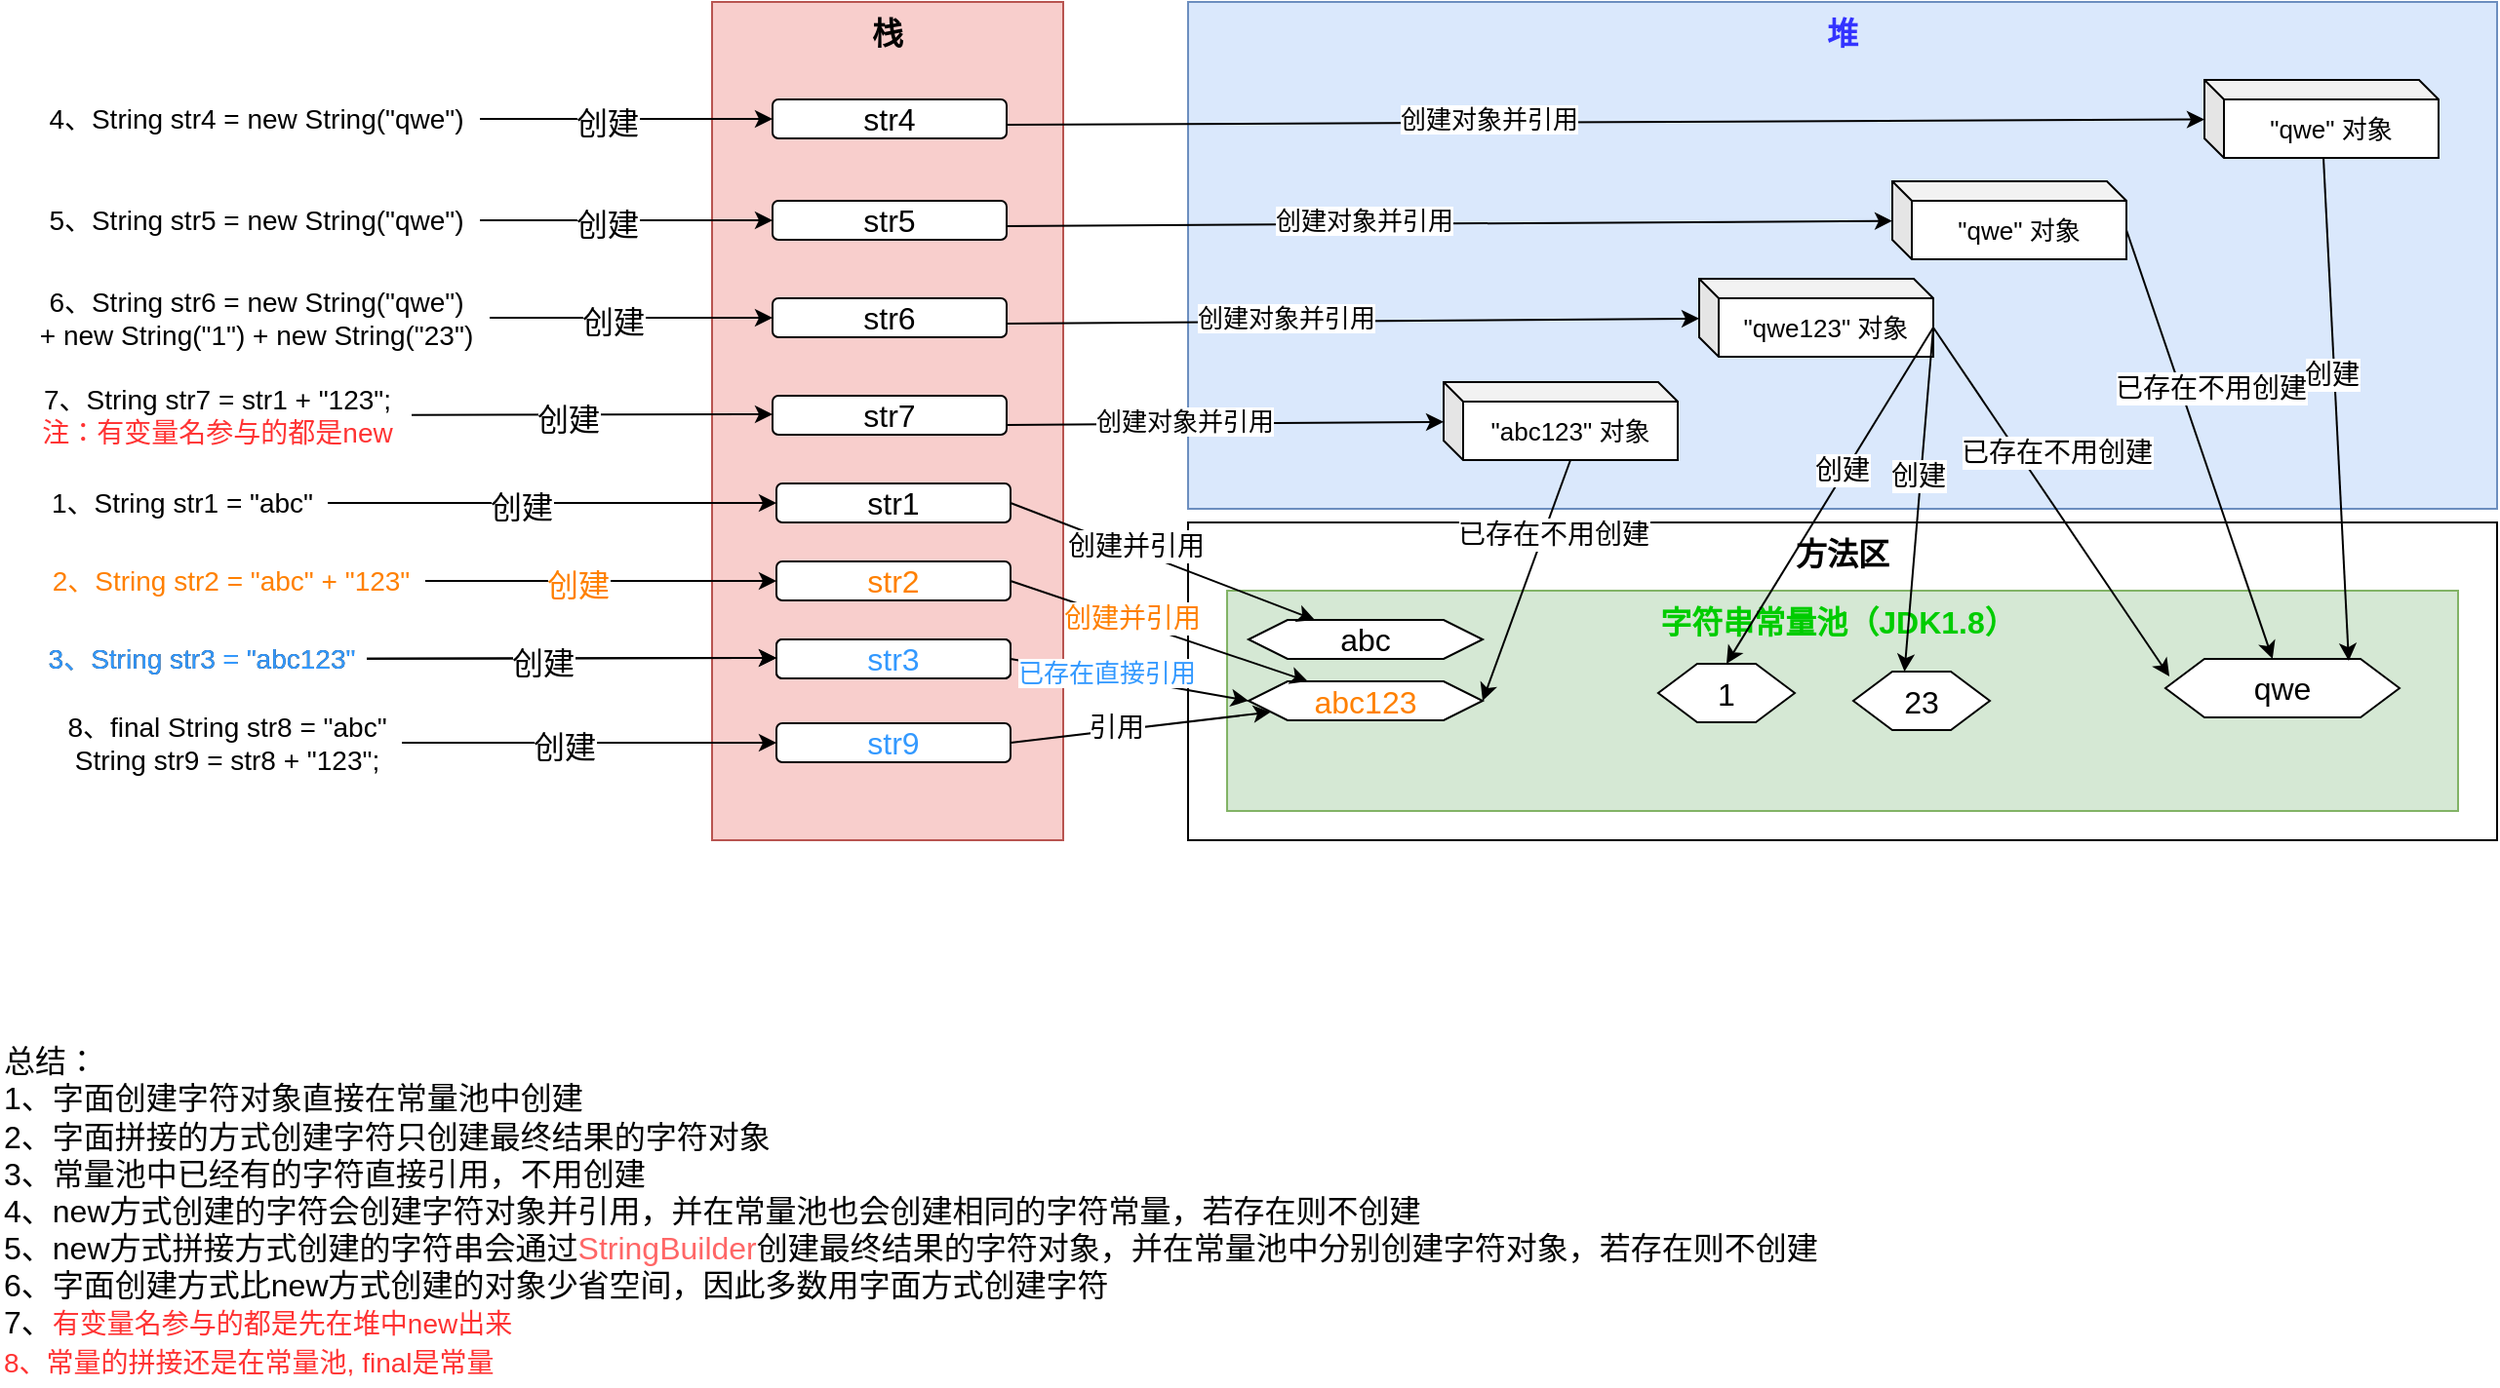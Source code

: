 <mxfile version="13.6.10" type="github">
  <diagram id="ncnsrwpVO72hItX7OUJh" name="String字符串创建">
    <mxGraphModel dx="2274" dy="762" grid="1" gridSize="10" guides="1" tooltips="1" connect="1" arrows="1" fold="1" page="1" pageScale="1" pageWidth="827" pageHeight="1169" math="0" shadow="0">
      <root>
        <mxCell id="0" />
        <mxCell id="1" parent="0" />
        <mxCell id="b4XtInaoXHlMPT_Rdzl1-1" value="栈" style="rounded=0;whiteSpace=wrap;html=1;align=center;verticalAlign=top;fontSize=16;fontStyle=1;fillColor=#f8cecc;strokeColor=#b85450;" parent="1" vertex="1">
          <mxGeometry x="-305" y="70" width="180" height="430" as="geometry" />
        </mxCell>
        <mxCell id="b4XtInaoXHlMPT_Rdzl1-2" value="&lt;font color=&quot;#3333ff&quot;&gt;堆&lt;/font&gt;" style="rounded=0;whiteSpace=wrap;html=1;align=center;verticalAlign=top;fontSize=16;fontStyle=1;fillColor=#dae8fc;strokeColor=#6c8ebf;" parent="1" vertex="1">
          <mxGeometry x="-61" y="70" width="671" height="260" as="geometry" />
        </mxCell>
        <mxCell id="b4XtInaoXHlMPT_Rdzl1-3" value="&lt;font color=&quot;#000000&quot;&gt;1、String str1 = &quot;abc&quot;&lt;/font&gt;" style="text;html=1;align=center;verticalAlign=middle;resizable=0;points=[];autosize=1;fontSize=14;fontColor=#FF3333;" parent="1" vertex="1">
          <mxGeometry x="-652" y="317" width="150" height="20" as="geometry" />
        </mxCell>
        <mxCell id="b4XtInaoXHlMPT_Rdzl1-4" value="方法区" style="rounded=0;whiteSpace=wrap;html=1;align=center;verticalAlign=top;fontSize=16;fontStyle=1" parent="1" vertex="1">
          <mxGeometry x="-61" y="337" width="671" height="163" as="geometry" />
        </mxCell>
        <mxCell id="b4XtInaoXHlMPT_Rdzl1-5" value="&lt;font color=&quot;#00cc00&quot;&gt;字符串常量池（JDK1.8）&amp;nbsp;&lt;/font&gt;" style="rounded=0;whiteSpace=wrap;html=1;align=center;verticalAlign=top;fontSize=16;fontStyle=1;fillColor=#d5e8d4;strokeColor=#82b366;" parent="1" vertex="1">
          <mxGeometry x="-41" y="372" width="631" height="113" as="geometry" />
        </mxCell>
        <mxCell id="b4XtInaoXHlMPT_Rdzl1-6" value="" style="endArrow=classic;html=1;fontSize=16;" parent="1" source="b4XtInaoXHlMPT_Rdzl1-3" target="b4XtInaoXHlMPT_Rdzl1-9" edge="1">
          <mxGeometry width="50" height="50" relative="1" as="geometry">
            <mxPoint x="28" y="227" as="sourcePoint" />
            <mxPoint x="78" y="177" as="targetPoint" />
          </mxGeometry>
        </mxCell>
        <mxCell id="b4XtInaoXHlMPT_Rdzl1-11" value="创建" style="edgeLabel;html=1;align=center;verticalAlign=middle;resizable=0;points=[];fontSize=16;" parent="b4XtInaoXHlMPT_Rdzl1-6" vertex="1" connectable="0">
          <mxGeometry x="-0.141" y="-2" relative="1" as="geometry">
            <mxPoint as="offset" />
          </mxGeometry>
        </mxCell>
        <mxCell id="b4XtInaoXHlMPT_Rdzl1-9" value="str1" style="rounded=1;whiteSpace=wrap;html=1;fontSize=16;align=center;" parent="1" vertex="1">
          <mxGeometry x="-272" y="317" width="120" height="20" as="geometry" />
        </mxCell>
        <mxCell id="b4XtInaoXHlMPT_Rdzl1-12" value="&lt;font&gt;2、String str2 = &quot;abc&quot; + &quot;123&quot;&lt;/font&gt;" style="text;html=1;align=center;verticalAlign=middle;resizable=0;points=[];autosize=1;fontSize=14;fontColor=#FF8000;" parent="1" vertex="1">
          <mxGeometry x="-652" y="357" width="200" height="20" as="geometry" />
        </mxCell>
        <mxCell id="b4XtInaoXHlMPT_Rdzl1-14" value="str2" style="rounded=1;whiteSpace=wrap;html=1;fontSize=16;align=center;fontColor=#FF8000;" parent="1" vertex="1">
          <mxGeometry x="-272" y="357" width="120" height="20" as="geometry" />
        </mxCell>
        <mxCell id="b4XtInaoXHlMPT_Rdzl1-17" value="abc" style="shape=hexagon;perimeter=hexagonPerimeter2;whiteSpace=wrap;html=1;fixedSize=1;fontSize=16;fontColor=#000000;align=center;" parent="1" vertex="1">
          <mxGeometry x="-30" y="387" width="120" height="20" as="geometry" />
        </mxCell>
        <mxCell id="b4XtInaoXHlMPT_Rdzl1-18" value="abc123" style="shape=hexagon;perimeter=hexagonPerimeter2;whiteSpace=wrap;html=1;fixedSize=1;fontSize=16;align=center;fontColor=#FF8000;" parent="1" vertex="1">
          <mxGeometry x="-30" y="418.5" width="120" height="20" as="geometry" />
        </mxCell>
        <mxCell id="b4XtInaoXHlMPT_Rdzl1-19" value="" style="endArrow=classic;html=1;fontSize=16;entryX=0;entryY=0.5;entryDx=0;entryDy=0;fontColor=#FF8000;" parent="1" source="b4XtInaoXHlMPT_Rdzl1-12" target="b4XtInaoXHlMPT_Rdzl1-14" edge="1">
          <mxGeometry width="50" height="50" relative="1" as="geometry">
            <mxPoint x="-462" y="407" as="sourcePoint" />
            <mxPoint x="-292" y="407" as="targetPoint" />
          </mxGeometry>
        </mxCell>
        <mxCell id="b4XtInaoXHlMPT_Rdzl1-20" value="创建" style="edgeLabel;html=1;align=center;verticalAlign=middle;resizable=0;points=[];fontSize=16;fontColor=#FF8000;" parent="b4XtInaoXHlMPT_Rdzl1-19" vertex="1" connectable="0">
          <mxGeometry x="-0.141" y="-2" relative="1" as="geometry">
            <mxPoint as="offset" />
          </mxGeometry>
        </mxCell>
        <mxCell id="b4XtInaoXHlMPT_Rdzl1-23" value="&lt;font color=&quot;#000000&quot;&gt;4、String str4 = new String(&quot;qwe&quot;)&lt;/font&gt;" style="text;html=1;align=center;verticalAlign=middle;resizable=0;points=[];autosize=1;fontSize=14;fontColor=#FF3333;" parent="1" vertex="1">
          <mxGeometry x="-654" y="120" width="230" height="20" as="geometry" />
        </mxCell>
        <mxCell id="b4XtInaoXHlMPT_Rdzl1-24" value="str3" style="rounded=1;whiteSpace=wrap;html=1;fontSize=16;align=center;" parent="1" vertex="1">
          <mxGeometry x="-272" y="397" width="120" height="20" as="geometry" />
        </mxCell>
        <mxCell id="b4XtInaoXHlMPT_Rdzl1-25" value="qwe" style="shape=hexagon;perimeter=hexagonPerimeter2;whiteSpace=wrap;html=1;fixedSize=1;fontSize=16;fontColor=#000000;align=center;" parent="1" vertex="1">
          <mxGeometry x="440" y="407" width="120" height="30" as="geometry" />
        </mxCell>
        <mxCell id="b4XtInaoXHlMPT_Rdzl1-27" value="&lt;font color=&quot;#000000&quot;&gt;3、String str3 = &quot;abc123&quot;&lt;/font&gt;" style="text;html=1;align=center;verticalAlign=middle;resizable=0;points=[];autosize=1;fontSize=14;fontColor=#FF3333;" parent="1" vertex="1">
          <mxGeometry x="-652" y="397" width="170" height="20" as="geometry" />
        </mxCell>
        <mxCell id="b4XtInaoXHlMPT_Rdzl1-28" value="" style="endArrow=classic;html=1;fontSize=16;entryX=0;entryY=0.5;entryDx=0;entryDy=0;" parent="1" source="b4XtInaoXHlMPT_Rdzl1-27" edge="1">
          <mxGeometry width="50" height="50" relative="1" as="geometry">
            <mxPoint x="-447" y="406.5" as="sourcePoint" />
            <mxPoint x="-272" y="406.5" as="targetPoint" />
          </mxGeometry>
        </mxCell>
        <mxCell id="b4XtInaoXHlMPT_Rdzl1-29" value="创建" style="edgeLabel;html=1;align=center;verticalAlign=middle;resizable=0;points=[];fontSize=16;" parent="b4XtInaoXHlMPT_Rdzl1-28" vertex="1" connectable="0">
          <mxGeometry x="-0.141" y="-2" relative="1" as="geometry">
            <mxPoint as="offset" />
          </mxGeometry>
        </mxCell>
        <mxCell id="b4XtInaoXHlMPT_Rdzl1-30" value="" style="endArrow=classic;html=1;fontSize=16;entryX=0;entryY=0.5;entryDx=0;entryDy=0;exitX=1;exitY=0.5;exitDx=0;exitDy=0;fontColor=#3399FF;" parent="1" source="b4XtInaoXHlMPT_Rdzl1-24" target="b4XtInaoXHlMPT_Rdzl1-18" edge="1">
          <mxGeometry width="50" height="50" relative="1" as="geometry">
            <mxPoint x="-144" y="21.5" as="sourcePoint" />
            <mxPoint x="-14" y="22" as="targetPoint" />
          </mxGeometry>
        </mxCell>
        <mxCell id="b4XtInaoXHlMPT_Rdzl1-31" value="已存在直接引用" style="edgeLabel;html=1;align=center;verticalAlign=middle;resizable=0;points=[];fontSize=13;fontColor=#3399FF;" parent="b4XtInaoXHlMPT_Rdzl1-30" vertex="1" connectable="0">
          <mxGeometry x="-0.2" y="2" relative="1" as="geometry">
            <mxPoint as="offset" />
          </mxGeometry>
        </mxCell>
        <mxCell id="b4XtInaoXHlMPT_Rdzl1-33" value="" style="endArrow=classic;html=1;fontSize=16;fontColor=#FF3333;exitX=1;exitY=0.5;exitDx=0;exitDy=0;" parent="1" target="b4XtInaoXHlMPT_Rdzl1-17" edge="1" source="b4XtInaoXHlMPT_Rdzl1-9">
          <mxGeometry width="50" height="50" relative="1" as="geometry">
            <mxPoint x="-154" y="-28.5" as="sourcePoint" />
            <mxPoint x="-24" y="-28" as="targetPoint" />
          </mxGeometry>
        </mxCell>
        <mxCell id="b4XtInaoXHlMPT_Rdzl1-34" value="创建并引用" style="edgeLabel;html=1;align=center;verticalAlign=middle;resizable=0;points=[];fontSize=14;fontColor=#000000;" parent="b4XtInaoXHlMPT_Rdzl1-33" vertex="1" connectable="0">
          <mxGeometry x="-0.2" y="2" relative="1" as="geometry">
            <mxPoint as="offset" />
          </mxGeometry>
        </mxCell>
        <mxCell id="b4XtInaoXHlMPT_Rdzl1-35" value="" style="endArrow=classic;html=1;fontSize=16;fontColor=#FF8000;exitX=1;exitY=0.5;exitDx=0;exitDy=0;" parent="1" target="b4XtInaoXHlMPT_Rdzl1-18" edge="1" source="b4XtInaoXHlMPT_Rdzl1-14">
          <mxGeometry width="50" height="50" relative="1" as="geometry">
            <mxPoint x="-154" y="11.5" as="sourcePoint" />
            <mxPoint x="-24" y="12" as="targetPoint" />
          </mxGeometry>
        </mxCell>
        <mxCell id="b4XtInaoXHlMPT_Rdzl1-36" value="创建并引用" style="edgeLabel;html=1;align=center;verticalAlign=middle;resizable=0;points=[];fontSize=14;fontColor=#FF8000;" parent="b4XtInaoXHlMPT_Rdzl1-35" vertex="1" connectable="0">
          <mxGeometry x="-0.2" y="2" relative="1" as="geometry">
            <mxPoint as="offset" />
          </mxGeometry>
        </mxCell>
        <mxCell id="b4XtInaoXHlMPT_Rdzl1-37" value="str4" style="rounded=1;whiteSpace=wrap;html=1;fontSize=16;align=center;" parent="1" vertex="1">
          <mxGeometry x="-274" y="120" width="120" height="20" as="geometry" />
        </mxCell>
        <mxCell id="b4XtInaoXHlMPT_Rdzl1-38" value="" style="endArrow=classic;html=1;fontSize=16;" parent="1" source="b4XtInaoXHlMPT_Rdzl1-23" edge="1">
          <mxGeometry width="50" height="50" relative="1" as="geometry">
            <mxPoint x="-419" y="130.364" as="sourcePoint" />
            <mxPoint x="-274" y="130" as="targetPoint" />
          </mxGeometry>
        </mxCell>
        <mxCell id="b4XtInaoXHlMPT_Rdzl1-39" value="创建" style="edgeLabel;html=1;align=center;verticalAlign=middle;resizable=0;points=[];fontSize=16;" parent="b4XtInaoXHlMPT_Rdzl1-38" vertex="1" connectable="0">
          <mxGeometry x="-0.141" y="-2" relative="1" as="geometry">
            <mxPoint as="offset" />
          </mxGeometry>
        </mxCell>
        <mxCell id="b4XtInaoXHlMPT_Rdzl1-40" value="&quot;qwe&quot; 对象" style="shape=cube;whiteSpace=wrap;html=1;boundedLbl=1;backgroundOutline=1;darkOpacity=0.05;darkOpacity2=0.1;fontSize=13;fontColor=#000000;align=center;size=10;" parent="1" vertex="1">
          <mxGeometry x="460" y="110" width="120" height="40" as="geometry" />
        </mxCell>
        <mxCell id="b4XtInaoXHlMPT_Rdzl1-41" value="" style="endArrow=classic;html=1;fontSize=16;fontColor=#FF3333;" parent="1" target="b4XtInaoXHlMPT_Rdzl1-40" edge="1">
          <mxGeometry width="50" height="50" relative="1" as="geometry">
            <mxPoint x="-154" y="133" as="sourcePoint" />
            <mxPoint x="-44" y="92" as="targetPoint" />
          </mxGeometry>
        </mxCell>
        <mxCell id="b4XtInaoXHlMPT_Rdzl1-42" value="创建对象并引用" style="edgeLabel;html=1;align=center;verticalAlign=middle;resizable=0;points=[];fontSize=13;fontColor=#000000;" parent="b4XtInaoXHlMPT_Rdzl1-41" vertex="1" connectable="0">
          <mxGeometry x="-0.2" y="2" relative="1" as="geometry">
            <mxPoint x="1" as="offset" />
          </mxGeometry>
        </mxCell>
        <mxCell id="b4XtInaoXHlMPT_Rdzl1-43" value="" style="endArrow=classic;html=1;fontSize=16;entryX=0.783;entryY=0.033;entryDx=0;entryDy=0;entryPerimeter=0;" parent="1" source="b4XtInaoXHlMPT_Rdzl1-40" target="b4XtInaoXHlMPT_Rdzl1-25" edge="1">
          <mxGeometry width="50" height="50" relative="1" as="geometry">
            <mxPoint x="-43" y="92" as="sourcePoint" />
            <mxPoint x="102" y="92" as="targetPoint" />
          </mxGeometry>
        </mxCell>
        <mxCell id="b4XtInaoXHlMPT_Rdzl1-44" value="创建" style="edgeLabel;html=1;align=center;verticalAlign=middle;resizable=0;points=[];fontSize=14;" parent="b4XtInaoXHlMPT_Rdzl1-43" vertex="1" connectable="0">
          <mxGeometry x="-0.141" y="-2" relative="1" as="geometry">
            <mxPoint as="offset" />
          </mxGeometry>
        </mxCell>
        <mxCell id="b4XtInaoXHlMPT_Rdzl1-45" value="&lt;font color=&quot;#000000&quot;&gt;5、String str5 = new String(&quot;qwe&quot;)&lt;/font&gt;" style="text;html=1;align=center;verticalAlign=middle;resizable=0;points=[];autosize=1;fontSize=14;fontColor=#FF3333;" parent="1" vertex="1">
          <mxGeometry x="-654" y="172" width="230" height="20" as="geometry" />
        </mxCell>
        <mxCell id="b4XtInaoXHlMPT_Rdzl1-46" value="str5" style="rounded=1;whiteSpace=wrap;html=1;fontSize=16;align=center;" parent="1" vertex="1">
          <mxGeometry x="-274" y="172" width="120" height="20" as="geometry" />
        </mxCell>
        <mxCell id="b4XtInaoXHlMPT_Rdzl1-47" value="" style="endArrow=classic;html=1;fontSize=16;" parent="1" source="b4XtInaoXHlMPT_Rdzl1-45" edge="1">
          <mxGeometry width="50" height="50" relative="1" as="geometry">
            <mxPoint x="-419" y="182.364" as="sourcePoint" />
            <mxPoint x="-274" y="182" as="targetPoint" />
          </mxGeometry>
        </mxCell>
        <mxCell id="b4XtInaoXHlMPT_Rdzl1-48" value="创建" style="edgeLabel;html=1;align=center;verticalAlign=middle;resizable=0;points=[];fontSize=16;" parent="b4XtInaoXHlMPT_Rdzl1-47" vertex="1" connectable="0">
          <mxGeometry x="-0.141" y="-2" relative="1" as="geometry">
            <mxPoint as="offset" />
          </mxGeometry>
        </mxCell>
        <mxCell id="b4XtInaoXHlMPT_Rdzl1-49" value="&quot;qwe&quot; 对象" style="shape=cube;whiteSpace=wrap;html=1;boundedLbl=1;backgroundOutline=1;darkOpacity=0.05;darkOpacity2=0.1;fontSize=13;fontColor=#000000;align=center;size=10;" parent="1" vertex="1">
          <mxGeometry x="300" y="162" width="120" height="40" as="geometry" />
        </mxCell>
        <mxCell id="b4XtInaoXHlMPT_Rdzl1-50" value="" style="endArrow=classic;html=1;fontSize=16;fontColor=#FF3333;" parent="1" target="b4XtInaoXHlMPT_Rdzl1-49" edge="1">
          <mxGeometry width="50" height="50" relative="1" as="geometry">
            <mxPoint x="-154" y="185" as="sourcePoint" />
            <mxPoint x="-44" y="144" as="targetPoint" />
          </mxGeometry>
        </mxCell>
        <mxCell id="b4XtInaoXHlMPT_Rdzl1-51" value="创建对象并引用" style="edgeLabel;html=1;align=center;verticalAlign=middle;resizable=0;points=[];fontSize=13;fontColor=#000000;" parent="b4XtInaoXHlMPT_Rdzl1-50" vertex="1" connectable="0">
          <mxGeometry x="-0.2" y="2" relative="1" as="geometry">
            <mxPoint x="1" as="offset" />
          </mxGeometry>
        </mxCell>
        <mxCell id="b4XtInaoXHlMPT_Rdzl1-52" value="" style="endArrow=classic;html=1;fontSize=16;exitX=0;exitY=0;exitDx=120;exitDy=25;exitPerimeter=0;" parent="1" source="b4XtInaoXHlMPT_Rdzl1-49" target="b4XtInaoXHlMPT_Rdzl1-25" edge="1">
          <mxGeometry width="50" height="50" relative="1" as="geometry">
            <mxPoint x="88.529" y="120" as="sourcePoint" />
            <mxPoint x="181" y="72" as="targetPoint" />
          </mxGeometry>
        </mxCell>
        <mxCell id="b4XtInaoXHlMPT_Rdzl1-53" value="已存在不用创建" style="edgeLabel;html=1;align=center;verticalAlign=middle;resizable=0;points=[];fontSize=14;" parent="b4XtInaoXHlMPT_Rdzl1-52" vertex="1" connectable="0">
          <mxGeometry x="-0.141" y="-2" relative="1" as="geometry">
            <mxPoint x="11.93" y="-14.19" as="offset" />
          </mxGeometry>
        </mxCell>
        <mxCell id="b4XtInaoXHlMPT_Rdzl1-54" value="&lt;font color=&quot;#000000&quot;&gt;6、String str6 = new String(&quot;qwe&quot;) &lt;br&gt;+&amp;nbsp;new String(&quot;1&quot;) + new String(&quot;23&quot;)&lt;/font&gt;" style="text;html=1;align=center;verticalAlign=middle;resizable=0;points=[];autosize=1;fontSize=14;fontColor=#FF3333;" parent="1" vertex="1">
          <mxGeometry x="-659" y="212" width="240" height="40" as="geometry" />
        </mxCell>
        <mxCell id="b4XtInaoXHlMPT_Rdzl1-55" value="str6" style="rounded=1;whiteSpace=wrap;html=1;fontSize=16;align=center;" parent="1" vertex="1">
          <mxGeometry x="-274" y="222" width="120" height="20" as="geometry" />
        </mxCell>
        <mxCell id="b4XtInaoXHlMPT_Rdzl1-56" value="" style="endArrow=classic;html=1;fontSize=16;" parent="1" source="b4XtInaoXHlMPT_Rdzl1-54" edge="1">
          <mxGeometry width="50" height="50" relative="1" as="geometry">
            <mxPoint x="-419" y="232.364" as="sourcePoint" />
            <mxPoint x="-274" y="232" as="targetPoint" />
          </mxGeometry>
        </mxCell>
        <mxCell id="b4XtInaoXHlMPT_Rdzl1-57" value="创建" style="edgeLabel;html=1;align=center;verticalAlign=middle;resizable=0;points=[];fontSize=16;" parent="b4XtInaoXHlMPT_Rdzl1-56" vertex="1" connectable="0">
          <mxGeometry x="-0.141" y="-2" relative="1" as="geometry">
            <mxPoint as="offset" />
          </mxGeometry>
        </mxCell>
        <mxCell id="b4XtInaoXHlMPT_Rdzl1-58" value="&quot;qwe123&quot; 对象" style="shape=cube;whiteSpace=wrap;html=1;boundedLbl=1;backgroundOutline=1;darkOpacity=0.05;darkOpacity2=0.1;fontSize=13;fontColor=#000000;align=center;size=10;" parent="1" vertex="1">
          <mxGeometry x="201" y="212" width="120" height="40" as="geometry" />
        </mxCell>
        <mxCell id="b4XtInaoXHlMPT_Rdzl1-59" value="" style="endArrow=classic;html=1;fontSize=16;fontColor=#FF3333;" parent="1" target="b4XtInaoXHlMPT_Rdzl1-58" edge="1">
          <mxGeometry width="50" height="50" relative="1" as="geometry">
            <mxPoint x="-154" y="235" as="sourcePoint" />
            <mxPoint x="-44" y="194" as="targetPoint" />
          </mxGeometry>
        </mxCell>
        <mxCell id="b4XtInaoXHlMPT_Rdzl1-60" value="创建对象并引用" style="edgeLabel;html=1;align=center;verticalAlign=middle;resizable=0;points=[];fontSize=13;fontColor=#000000;" parent="b4XtInaoXHlMPT_Rdzl1-59" vertex="1" connectable="0">
          <mxGeometry x="-0.2" y="2" relative="1" as="geometry">
            <mxPoint x="1" as="offset" />
          </mxGeometry>
        </mxCell>
        <mxCell id="b4XtInaoXHlMPT_Rdzl1-63" value="1" style="shape=hexagon;perimeter=hexagonPerimeter2;whiteSpace=wrap;html=1;fixedSize=1;fontSize=16;fontColor=#000000;align=center;" parent="1" vertex="1">
          <mxGeometry x="180" y="409.5" width="70" height="30" as="geometry" />
        </mxCell>
        <mxCell id="b4XtInaoXHlMPT_Rdzl1-64" value="23" style="shape=hexagon;perimeter=hexagonPerimeter2;whiteSpace=wrap;html=1;fixedSize=1;fontSize=16;fontColor=#000000;align=center;" parent="1" vertex="1">
          <mxGeometry x="280" y="413.5" width="70" height="30" as="geometry" />
        </mxCell>
        <mxCell id="b4XtInaoXHlMPT_Rdzl1-65" value="" style="endArrow=classic;html=1;fontSize=16;entryX=0.5;entryY=0;entryDx=0;entryDy=0;exitX=0;exitY=0;exitDx=120;exitDy=25;exitPerimeter=0;" parent="1" source="b4XtInaoXHlMPT_Rdzl1-58" target="b4XtInaoXHlMPT_Rdzl1-63" edge="1">
          <mxGeometry width="50" height="50" relative="1" as="geometry">
            <mxPoint x="90" y="120" as="sourcePoint" />
            <mxPoint x="166" y="82" as="targetPoint" />
          </mxGeometry>
        </mxCell>
        <mxCell id="b4XtInaoXHlMPT_Rdzl1-66" value="创建" style="edgeLabel;html=1;align=center;verticalAlign=middle;resizable=0;points=[];fontSize=14;" parent="b4XtInaoXHlMPT_Rdzl1-65" vertex="1" connectable="0">
          <mxGeometry x="-0.141" y="-2" relative="1" as="geometry">
            <mxPoint as="offset" />
          </mxGeometry>
        </mxCell>
        <mxCell id="b4XtInaoXHlMPT_Rdzl1-67" value="" style="endArrow=classic;html=1;fontSize=16;entryX=0.375;entryY=0;entryDx=0;entryDy=0;exitX=0;exitY=0;exitDx=120;exitDy=25;exitPerimeter=0;" parent="1" source="b4XtInaoXHlMPT_Rdzl1-58" target="b4XtInaoXHlMPT_Rdzl1-64" edge="1">
          <mxGeometry width="50" height="50" relative="1" as="geometry">
            <mxPoint x="110" y="247" as="sourcePoint" />
            <mxPoint x="271" y="82" as="targetPoint" />
          </mxGeometry>
        </mxCell>
        <mxCell id="b4XtInaoXHlMPT_Rdzl1-68" value="创建" style="edgeLabel;html=1;align=center;verticalAlign=middle;resizable=0;points=[];fontSize=14;" parent="b4XtInaoXHlMPT_Rdzl1-67" vertex="1" connectable="0">
          <mxGeometry x="-0.141" y="-2" relative="1" as="geometry">
            <mxPoint as="offset" />
          </mxGeometry>
        </mxCell>
        <mxCell id="b4XtInaoXHlMPT_Rdzl1-69" value="总结：&lt;br style=&quot;font-size: 16px&quot;&gt;1、字面创建字符对象直接在常量池中创建&lt;br style=&quot;font-size: 16px&quot;&gt;2、字面拼接的方式创建字符只创建最终结果的字符对象&lt;br style=&quot;font-size: 16px&quot;&gt;3、常量池中已经有的字符直接引用，不用创建&lt;br style=&quot;font-size: 16px&quot;&gt;4、new方式创建的字符会创建字符对象并引用，并在常量池也会创建相同的字符常量，若存在则不创建&lt;br style=&quot;font-size: 16px&quot;&gt;5、new方式拼接方式创建的字符串会通过&lt;font color=&quot;#ff6666&quot;&gt;StringBuilder&lt;/font&gt;创建最终结果的字符对象，并在常量池中分别创建字符对象，若存在则不创建&lt;br style=&quot;font-size: 16px&quot;&gt;6、字面创建方式比new方式创建的对象少省空间，因此多数用字面方式创建字符&lt;br&gt;7、&lt;span style=&quot;color: rgb(255 , 51 , 51) ; font-size: 14px ; text-align: center&quot;&gt;有变量名参与的都是先在堆中new出来&lt;br&gt;8、常量的拼接还是在常量池, final是常量&lt;br&gt;&lt;/span&gt;" style="text;html=1;align=left;verticalAlign=middle;resizable=0;points=[];autosize=1;fontSize=16;fontColor=#000000;" parent="1" vertex="1">
          <mxGeometry x="-670" y="600" width="950" height="180" as="geometry" />
        </mxCell>
        <mxCell id="b4XtInaoXHlMPT_Rdzl1-70" value="str3" style="rounded=1;whiteSpace=wrap;html=1;fontSize=16;align=center;fontColor=#3399FF;" parent="1" vertex="1">
          <mxGeometry x="-272" y="397" width="120" height="20" as="geometry" />
        </mxCell>
        <mxCell id="b4XtInaoXHlMPT_Rdzl1-71" value="&lt;font&gt;3、String str3 = &quot;abc123&quot;&lt;/font&gt;" style="text;html=1;align=center;verticalAlign=middle;resizable=0;points=[];autosize=1;fontSize=14;fontColor=#3399FF;" parent="1" vertex="1">
          <mxGeometry x="-652" y="397" width="170" height="20" as="geometry" />
        </mxCell>
        <mxCell id="b4XtInaoXHlMPT_Rdzl1-72" value="" style="endArrow=classic;html=1;fontSize=16;entryX=0;entryY=0.5;entryDx=0;entryDy=0;fontColor=#3399FF;" parent="1" source="b4XtInaoXHlMPT_Rdzl1-71" edge="1">
          <mxGeometry width="50" height="50" relative="1" as="geometry">
            <mxPoint x="-447" y="406.5" as="sourcePoint" />
            <mxPoint x="-272" y="406.5" as="targetPoint" />
          </mxGeometry>
        </mxCell>
        <mxCell id="b4XtInaoXHlMPT_Rdzl1-73" value="创建" style="edgeLabel;html=1;align=center;verticalAlign=middle;resizable=0;points=[];fontSize=16;" parent="b4XtInaoXHlMPT_Rdzl1-72" vertex="1" connectable="0">
          <mxGeometry x="-0.141" y="-2" relative="1" as="geometry">
            <mxPoint as="offset" />
          </mxGeometry>
        </mxCell>
        <mxCell id="pHfs5U91KYRd71H7iR9t-1" value="&lt;font color=&quot;#000000&quot;&gt;7、String str7 = str1 + &quot;123&quot;;&lt;/font&gt;&lt;br&gt;注：有变量名参与的都是new" style="text;html=1;align=center;verticalAlign=middle;resizable=0;points=[];autosize=1;fontSize=14;fontColor=#FF3333;" vertex="1" parent="1">
          <mxGeometry x="-659" y="262" width="200" height="40" as="geometry" />
        </mxCell>
        <mxCell id="pHfs5U91KYRd71H7iR9t-2" value="str7" style="rounded=1;whiteSpace=wrap;html=1;fontSize=16;align=center;" vertex="1" parent="1">
          <mxGeometry x="-274" y="272" width="120" height="20" as="geometry" />
        </mxCell>
        <mxCell id="pHfs5U91KYRd71H7iR9t-4" value="" style="endArrow=classic;html=1;fontSize=16;" edge="1" parent="1" source="pHfs5U91KYRd71H7iR9t-1">
          <mxGeometry width="50" height="50" relative="1" as="geometry">
            <mxPoint x="-419" y="281.5" as="sourcePoint" />
            <mxPoint x="-274" y="281.5" as="targetPoint" />
          </mxGeometry>
        </mxCell>
        <mxCell id="pHfs5U91KYRd71H7iR9t-5" value="创建" style="edgeLabel;html=1;align=center;verticalAlign=middle;resizable=0;points=[];fontSize=16;" vertex="1" connectable="0" parent="pHfs5U91KYRd71H7iR9t-4">
          <mxGeometry x="-0.141" y="-2" relative="1" as="geometry">
            <mxPoint as="offset" />
          </mxGeometry>
        </mxCell>
        <mxCell id="pHfs5U91KYRd71H7iR9t-6" value="&quot;abc123&quot; 对象" style="shape=cube;whiteSpace=wrap;html=1;boundedLbl=1;backgroundOutline=1;darkOpacity=0.05;darkOpacity2=0.1;fontSize=13;fontColor=#000000;align=center;size=10;" vertex="1" parent="1">
          <mxGeometry x="70" y="265" width="120" height="40" as="geometry" />
        </mxCell>
        <mxCell id="pHfs5U91KYRd71H7iR9t-7" value="" style="endArrow=classic;html=1;fontSize=16;fontColor=#FF3333;exitX=1;exitY=0.75;exitDx=0;exitDy=0;" edge="1" parent="1" source="pHfs5U91KYRd71H7iR9t-2" target="pHfs5U91KYRd71H7iR9t-6">
          <mxGeometry width="50" height="50" relative="1" as="geometry">
            <mxPoint x="-149" y="282" as="sourcePoint" />
            <mxPoint x="196" y="280.714" as="targetPoint" />
          </mxGeometry>
        </mxCell>
        <mxCell id="pHfs5U91KYRd71H7iR9t-8" value="创建对象并引用" style="edgeLabel;html=1;align=center;verticalAlign=middle;resizable=0;points=[];fontSize=13;fontColor=#000000;" vertex="1" connectable="0" parent="pHfs5U91KYRd71H7iR9t-7">
          <mxGeometry x="-0.2" y="2" relative="1" as="geometry">
            <mxPoint x="1" as="offset" />
          </mxGeometry>
        </mxCell>
        <mxCell id="b4XtInaoXHlMPT_Rdzl1-61" value="" style="endArrow=classic;html=1;fontSize=16;exitX=0;exitY=0;exitDx=120;exitDy=25;exitPerimeter=0;entryX=0.017;entryY=0.3;entryDx=0;entryDy=0;entryPerimeter=0;" parent="1" source="b4XtInaoXHlMPT_Rdzl1-58" target="b4XtInaoXHlMPT_Rdzl1-25" edge="1">
          <mxGeometry width="50" height="50" relative="1" as="geometry">
            <mxPoint x="110" y="197" as="sourcePoint" />
            <mxPoint x="161.852" y="72" as="targetPoint" />
          </mxGeometry>
        </mxCell>
        <mxCell id="b4XtInaoXHlMPT_Rdzl1-62" value="已存在不用创建" style="edgeLabel;html=1;align=center;verticalAlign=middle;resizable=0;points=[];fontSize=14;" parent="b4XtInaoXHlMPT_Rdzl1-61" vertex="1" connectable="0">
          <mxGeometry x="-0.141" y="-2" relative="1" as="geometry">
            <mxPoint x="11.93" y="-14.19" as="offset" />
          </mxGeometry>
        </mxCell>
        <mxCell id="pHfs5U91KYRd71H7iR9t-9" value="" style="endArrow=classic;html=1;fontSize=16;exitX=0;exitY=0;exitDx=65;exitDy=40;exitPerimeter=0;entryX=1;entryY=0.5;entryDx=0;entryDy=0;" edge="1" parent="1" source="pHfs5U91KYRd71H7iR9t-6" target="b4XtInaoXHlMPT_Rdzl1-18">
          <mxGeometry width="50" height="50" relative="1" as="geometry">
            <mxPoint x="126.45" y="304.5" as="sourcePoint" />
            <mxPoint x="200.995" y="509.5" as="targetPoint" />
          </mxGeometry>
        </mxCell>
        <mxCell id="pHfs5U91KYRd71H7iR9t-10" value="已存在不用创建" style="edgeLabel;html=1;align=center;verticalAlign=middle;resizable=0;points=[];fontSize=14;" vertex="1" connectable="0" parent="pHfs5U91KYRd71H7iR9t-9">
          <mxGeometry x="-0.141" y="-2" relative="1" as="geometry">
            <mxPoint x="11.93" y="-14.19" as="offset" />
          </mxGeometry>
        </mxCell>
        <mxCell id="pHfs5U91KYRd71H7iR9t-11" value="&lt;font color=&quot;#000000&quot;&gt;8、final String str8 = &quot;abc&quot;&lt;br&gt;String str9 = str8 + &quot;123&quot;;&lt;br&gt;&lt;/font&gt;" style="text;html=1;align=center;verticalAlign=middle;resizable=0;points=[];autosize=1;fontSize=14;fontColor=#FF3333;" vertex="1" parent="1">
          <mxGeometry x="-644" y="430" width="180" height="40" as="geometry" />
        </mxCell>
        <mxCell id="pHfs5U91KYRd71H7iR9t-12" value="str9" style="rounded=1;whiteSpace=wrap;html=1;fontSize=16;align=center;fontColor=#3399FF;" vertex="1" parent="1">
          <mxGeometry x="-272" y="440" width="120" height="20" as="geometry" />
        </mxCell>
        <mxCell id="pHfs5U91KYRd71H7iR9t-13" value="" style="endArrow=classic;html=1;fontSize=16;fontColor=#3399FF;entryX=0;entryY=0.5;entryDx=0;entryDy=0;" edge="1" parent="1" source="pHfs5U91KYRd71H7iR9t-11" target="pHfs5U91KYRd71H7iR9t-12">
          <mxGeometry width="50" height="50" relative="1" as="geometry">
            <mxPoint x="-482" y="449.856" as="sourcePoint" />
            <mxPoint x="-320" y="450" as="targetPoint" />
          </mxGeometry>
        </mxCell>
        <mxCell id="pHfs5U91KYRd71H7iR9t-14" value="创建" style="edgeLabel;html=1;align=center;verticalAlign=middle;resizable=0;points=[];fontSize=16;" vertex="1" connectable="0" parent="pHfs5U91KYRd71H7iR9t-13">
          <mxGeometry x="-0.141" y="-2" relative="1" as="geometry">
            <mxPoint as="offset" />
          </mxGeometry>
        </mxCell>
        <mxCell id="pHfs5U91KYRd71H7iR9t-15" value="" style="endArrow=classic;html=1;fontSize=16;fontColor=#FF3333;exitX=1;exitY=0.5;exitDx=0;exitDy=0;" edge="1" parent="1" target="b4XtInaoXHlMPT_Rdzl1-18">
          <mxGeometry width="50" height="50" relative="1" as="geometry">
            <mxPoint x="-152" y="450" as="sourcePoint" />
            <mxPoint x="4" y="510" as="targetPoint" />
          </mxGeometry>
        </mxCell>
        <mxCell id="pHfs5U91KYRd71H7iR9t-16" value="引用" style="edgeLabel;html=1;align=center;verticalAlign=middle;resizable=0;points=[];fontSize=14;fontColor=#000000;" vertex="1" connectable="0" parent="pHfs5U91KYRd71H7iR9t-15">
          <mxGeometry x="-0.2" y="2" relative="1" as="geometry">
            <mxPoint as="offset" />
          </mxGeometry>
        </mxCell>
      </root>
    </mxGraphModel>
  </diagram>
</mxfile>
